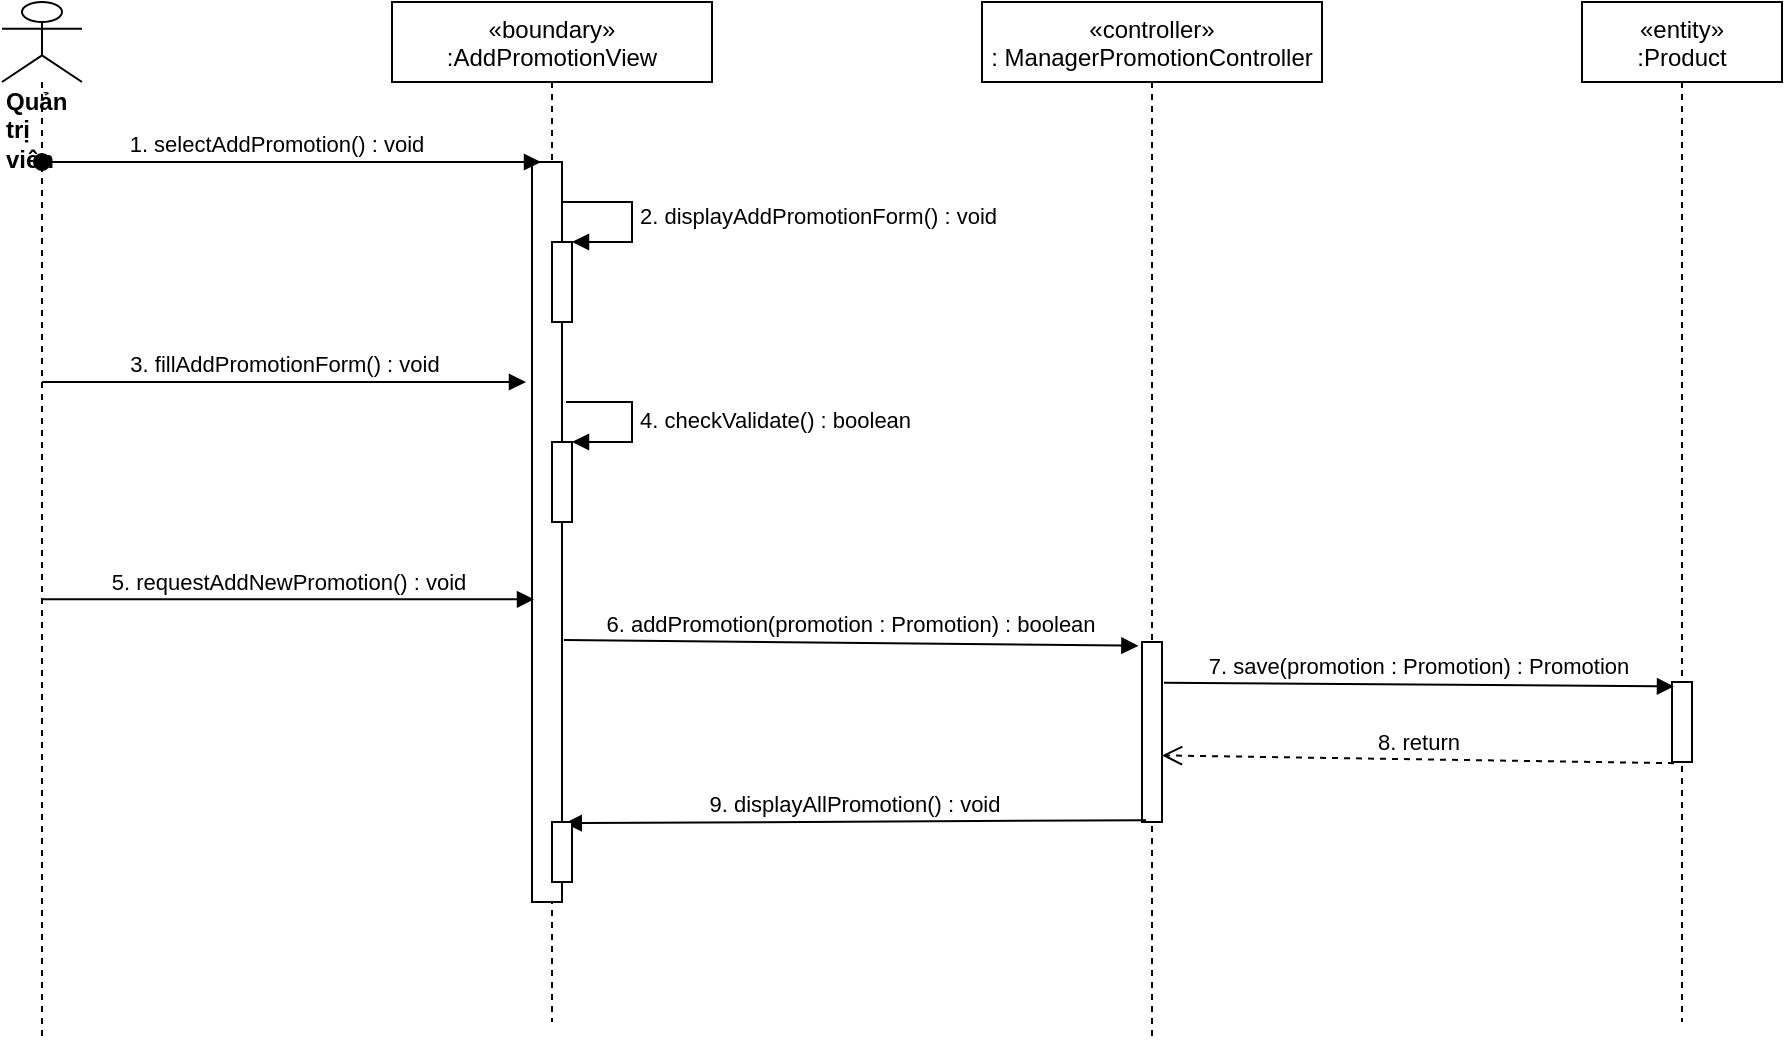 <mxfile version="14.7.0" type="device"><diagram id="kgpKYQtTHZ0yAKxKKP6v" name="Page-1"><mxGraphModel dx="1108" dy="425" grid="1" gridSize="10" guides="1" tooltips="1" connect="1" arrows="1" fold="1" page="1" pageScale="1" pageWidth="850" pageHeight="1100" math="0" shadow="0"><root><mxCell id="0"/><mxCell id="1" parent="0"/><mxCell id="QBEdimFsIx6Kh-sq0Tqc-1" value="«boundary»&#10;:AddPromotionView" style="shape=umlLifeline;perimeter=lifelinePerimeter;container=1;collapsible=0;recursiveResize=0;rounded=0;shadow=0;strokeWidth=1;" parent="1" vertex="1"><mxGeometry x="265" y="80" width="160" height="510" as="geometry"/></mxCell><mxCell id="QBEdimFsIx6Kh-sq0Tqc-2" value="" style="points=[];perimeter=orthogonalPerimeter;rounded=0;shadow=0;strokeWidth=1;" parent="QBEdimFsIx6Kh-sq0Tqc-1" vertex="1"><mxGeometry x="70" y="80" width="15" height="370" as="geometry"/></mxCell><mxCell id="QBEdimFsIx6Kh-sq0Tqc-3" value="«controller»&#10;: ManagerPromotionController" style="shape=umlLifeline;perimeter=lifelinePerimeter;container=1;collapsible=0;recursiveResize=0;rounded=0;shadow=0;strokeWidth=1;" parent="1" vertex="1"><mxGeometry x="560" y="80" width="170" height="520" as="geometry"/></mxCell><mxCell id="QBEdimFsIx6Kh-sq0Tqc-23" value="" style="points=[];perimeter=orthogonalPerimeter;rounded=0;shadow=0;strokeWidth=1;" parent="QBEdimFsIx6Kh-sq0Tqc-3" vertex="1"><mxGeometry x="80" y="320" width="10" height="90" as="geometry"/></mxCell><mxCell id="QBEdimFsIx6Kh-sq0Tqc-4" value="&lt;div&gt;&lt;b&gt;Quản trị viên&lt;/b&gt;&lt;/div&gt;" style="shape=umlLifeline;participant=umlActor;perimeter=lifelinePerimeter;whiteSpace=wrap;html=1;container=1;collapsible=0;recursiveResize=0;verticalAlign=top;spacingTop=36;outlineConnect=0;align=left;size=40;" parent="1" vertex="1"><mxGeometry x="70" y="80" width="40" height="520" as="geometry"/></mxCell><mxCell id="QBEdimFsIx6Kh-sq0Tqc-5" value="1. selectAddPromotion() : void" style="verticalAlign=bottom;startArrow=oval;endArrow=block;startSize=8;shadow=0;strokeWidth=1;entryX=0.3;entryY=0;entryDx=0;entryDy=0;entryPerimeter=0;" parent="1" source="QBEdimFsIx6Kh-sq0Tqc-4" target="QBEdimFsIx6Kh-sq0Tqc-2" edge="1"><mxGeometry x="-0.06" relative="1" as="geometry"><mxPoint x="100" y="170" as="sourcePoint"/><mxPoint as="offset"/><mxPoint x="270.4" y="160.48" as="targetPoint"/></mxGeometry></mxCell><mxCell id="QBEdimFsIx6Kh-sq0Tqc-12" value="«entity»&#10;:Product" style="shape=umlLifeline;perimeter=lifelinePerimeter;container=1;collapsible=0;recursiveResize=0;rounded=0;shadow=0;strokeWidth=1;" parent="1" vertex="1"><mxGeometry x="860" y="80" width="100" height="510" as="geometry"/></mxCell><mxCell id="QBEdimFsIx6Kh-sq0Tqc-13" value="" style="points=[];perimeter=orthogonalPerimeter;rounded=0;shadow=0;strokeWidth=1;" parent="QBEdimFsIx6Kh-sq0Tqc-12" vertex="1"><mxGeometry x="45" y="340" width="10" height="40" as="geometry"/></mxCell><mxCell id="QBEdimFsIx6Kh-sq0Tqc-14" value="7. save(promotion : Promotion) : Promotion" style="html=1;verticalAlign=bottom;endArrow=block;entryX=0.1;entryY=0.055;entryDx=0;entryDy=0;entryPerimeter=0;exitX=1.1;exitY=0.227;exitDx=0;exitDy=0;exitPerimeter=0;" parent="1" source="QBEdimFsIx6Kh-sq0Tqc-23" target="QBEdimFsIx6Kh-sq0Tqc-13" edge="1"><mxGeometry width="80" relative="1" as="geometry"><mxPoint x="670" y="422" as="sourcePoint"/><mxPoint x="1010" y="239" as="targetPoint"/></mxGeometry></mxCell><mxCell id="QBEdimFsIx6Kh-sq0Tqc-15" value="8. return" style="html=1;verticalAlign=bottom;endArrow=open;dashed=1;endSize=8;exitX=0.1;exitY=1.015;exitDx=0;exitDy=0;exitPerimeter=0;entryX=1;entryY=0.63;entryDx=0;entryDy=0;entryPerimeter=0;" parent="1" source="QBEdimFsIx6Kh-sq0Tqc-13" edge="1" target="QBEdimFsIx6Kh-sq0Tqc-23"><mxGeometry relative="1" as="geometry"><mxPoint x="790" y="300" as="sourcePoint"/><mxPoint x="670" y="461" as="targetPoint"/></mxGeometry></mxCell><mxCell id="QBEdimFsIx6Kh-sq0Tqc-19" value="3. fillAddPromotionForm() : void" style="html=1;verticalAlign=bottom;endArrow=block;" parent="1" source="QBEdimFsIx6Kh-sq0Tqc-4" edge="1"><mxGeometry width="80" relative="1" as="geometry"><mxPoint x="380" y="270" as="sourcePoint"/><mxPoint x="332" y="270" as="targetPoint"/></mxGeometry></mxCell><mxCell id="QBEdimFsIx6Kh-sq0Tqc-22" value="5. requestAddNewPromotion() : void" style="html=1;verticalAlign=bottom;endArrow=block;entryX=0.067;entryY=0.591;entryDx=0;entryDy=0;entryPerimeter=0;" parent="1" source="QBEdimFsIx6Kh-sq0Tqc-4" target="QBEdimFsIx6Kh-sq0Tqc-2" edge="1"><mxGeometry width="80" relative="1" as="geometry"><mxPoint x="380" y="270" as="sourcePoint"/><mxPoint x="450" y="317" as="targetPoint"/></mxGeometry></mxCell><mxCell id="QBEdimFsIx6Kh-sq0Tqc-24" value="6. addPromotion(promotion : Promotion) : boolean" style="html=1;verticalAlign=bottom;endArrow=block;entryX=-0.18;entryY=0.021;entryDx=0;entryDy=0;entryPerimeter=0;exitX=1.067;exitY=0.646;exitDx=0;exitDy=0;exitPerimeter=0;" parent="1" target="QBEdimFsIx6Kh-sq0Tqc-23" edge="1" source="QBEdimFsIx6Kh-sq0Tqc-2"><mxGeometry width="80" relative="1" as="geometry"><mxPoint x="370" y="392" as="sourcePoint"/><mxPoint x="700" y="370" as="targetPoint"/></mxGeometry></mxCell><mxCell id="QBEdimFsIx6Kh-sq0Tqc-27" value="9. displayAllPromotion() : void" style="verticalAlign=bottom;endArrow=block;shadow=0;strokeWidth=1;entryX=0.64;entryY=0.02;entryDx=0;entryDy=0;entryPerimeter=0;exitX=0.2;exitY=0.99;exitDx=0;exitDy=0;exitPerimeter=0;" parent="1" source="QBEdimFsIx6Kh-sq0Tqc-23" target="er9eT_Req8ZYYapadfCz-5" edge="1"><mxGeometry relative="1" as="geometry"><mxPoint x="776.6" y="499.25" as="sourcePoint"/><mxPoint x="276.4" y="540.8" as="targetPoint"/></mxGeometry></mxCell><mxCell id="er9eT_Req8ZYYapadfCz-1" value="" style="html=1;points=[];perimeter=orthogonalPerimeter;" vertex="1" parent="1"><mxGeometry x="345" y="200" width="10" height="40" as="geometry"/></mxCell><mxCell id="er9eT_Req8ZYYapadfCz-2" value="2. displayAddPromotionForm() : void" style="edgeStyle=orthogonalEdgeStyle;html=1;align=left;spacingLeft=2;endArrow=block;rounded=0;entryX=1;entryY=0;exitX=1;exitY=0.059;exitDx=0;exitDy=0;exitPerimeter=0;" edge="1" target="er9eT_Req8ZYYapadfCz-1" parent="1" source="QBEdimFsIx6Kh-sq0Tqc-2"><mxGeometry relative="1" as="geometry"><mxPoint x="355" y="180" as="sourcePoint"/><Array as="points"><mxPoint x="385" y="180"/><mxPoint x="385" y="200"/></Array></mxGeometry></mxCell><mxCell id="er9eT_Req8ZYYapadfCz-3" value="" style="html=1;points=[];perimeter=orthogonalPerimeter;" vertex="1" parent="1"><mxGeometry x="345" y="300" width="10" height="40" as="geometry"/></mxCell><mxCell id="er9eT_Req8ZYYapadfCz-4" value="4. checkValidate() : boolean" style="edgeStyle=orthogonalEdgeStyle;html=1;align=left;spacingLeft=2;endArrow=block;rounded=0;entryX=1;entryY=0;" edge="1" target="er9eT_Req8ZYYapadfCz-3" parent="1"><mxGeometry relative="1" as="geometry"><mxPoint x="352" y="280" as="sourcePoint"/><Array as="points"><mxPoint x="385" y="280"/><mxPoint x="385" y="300"/></Array></mxGeometry></mxCell><mxCell id="er9eT_Req8ZYYapadfCz-5" value="" style="html=1;points=[];perimeter=orthogonalPerimeter;" vertex="1" parent="1"><mxGeometry x="345" y="490" width="10" height="30" as="geometry"/></mxCell></root></mxGraphModel></diagram></mxfile>